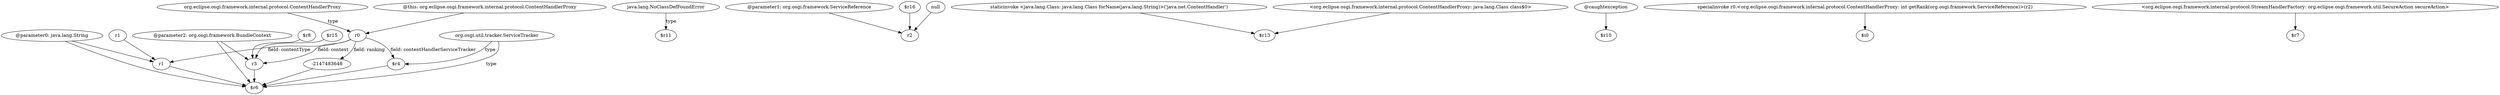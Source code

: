 digraph g {
0[label="r0"]
1[label="$r4"]
0->1[label="field: contentHandlerServiceTracker"]
2[label="java.lang.NoClassDefFoundError"]
3[label="$r11"]
2->3[label="type"]
4[label="@parameter0: java.lang.String"]
5[label="$r6"]
4->5[label=""]
6[label="@parameter2: org.osgi.framework.BundleContext"]
7[label="r3"]
6->7[label=""]
8[label="r1"]
0->8[label="field: contentType"]
9[label="@parameter1: org.osgi.framework.ServiceReference"]
10[label="r2"]
9->10[label=""]
11[label="r1"]
11->8[label=""]
1->5[label=""]
7->5[label=""]
8->5[label=""]
12[label="org.osgi.util.tracker.ServiceTracker"]
12->1[label="type"]
13[label="staticinvoke <java.lang.Class: java.lang.Class forName(java.lang.String)>('java.net.ContentHandler')"]
14[label="$r13"]
13->14[label=""]
15[label="@caughtexception"]
16[label="$r10"]
15->16[label=""]
0->7[label="field: context"]
17[label="$r15"]
17->7[label=""]
18[label="specialinvoke r0.<org.eclipse.osgi.framework.internal.protocol.ContentHandlerProxy: int getRank(org.osgi.framework.ServiceReference)>(r2)"]
19[label="$i0"]
18->19[label=""]
6->5[label=""]
20[label="$r16"]
20->10[label=""]
21[label="$r8"]
21->7[label=""]
12->5[label="type"]
22[label="org.eclipse.osgi.framework.internal.protocol.ContentHandlerProxy"]
22->0[label="type"]
23[label="null"]
23->10[label=""]
24[label="@this: org.eclipse.osgi.framework.internal.protocol.ContentHandlerProxy"]
24->0[label=""]
4->8[label=""]
25[label="-2147483648"]
0->25[label="field: ranking"]
26[label="<org.eclipse.osgi.framework.internal.protocol.StreamHandlerFactory: org.eclipse.osgi.framework.util.SecureAction secureAction>"]
27[label="$r7"]
26->27[label=""]
28[label="<org.eclipse.osgi.framework.internal.protocol.ContentHandlerProxy: java.lang.Class class$0>"]
28->14[label=""]
25->5[label=""]
}